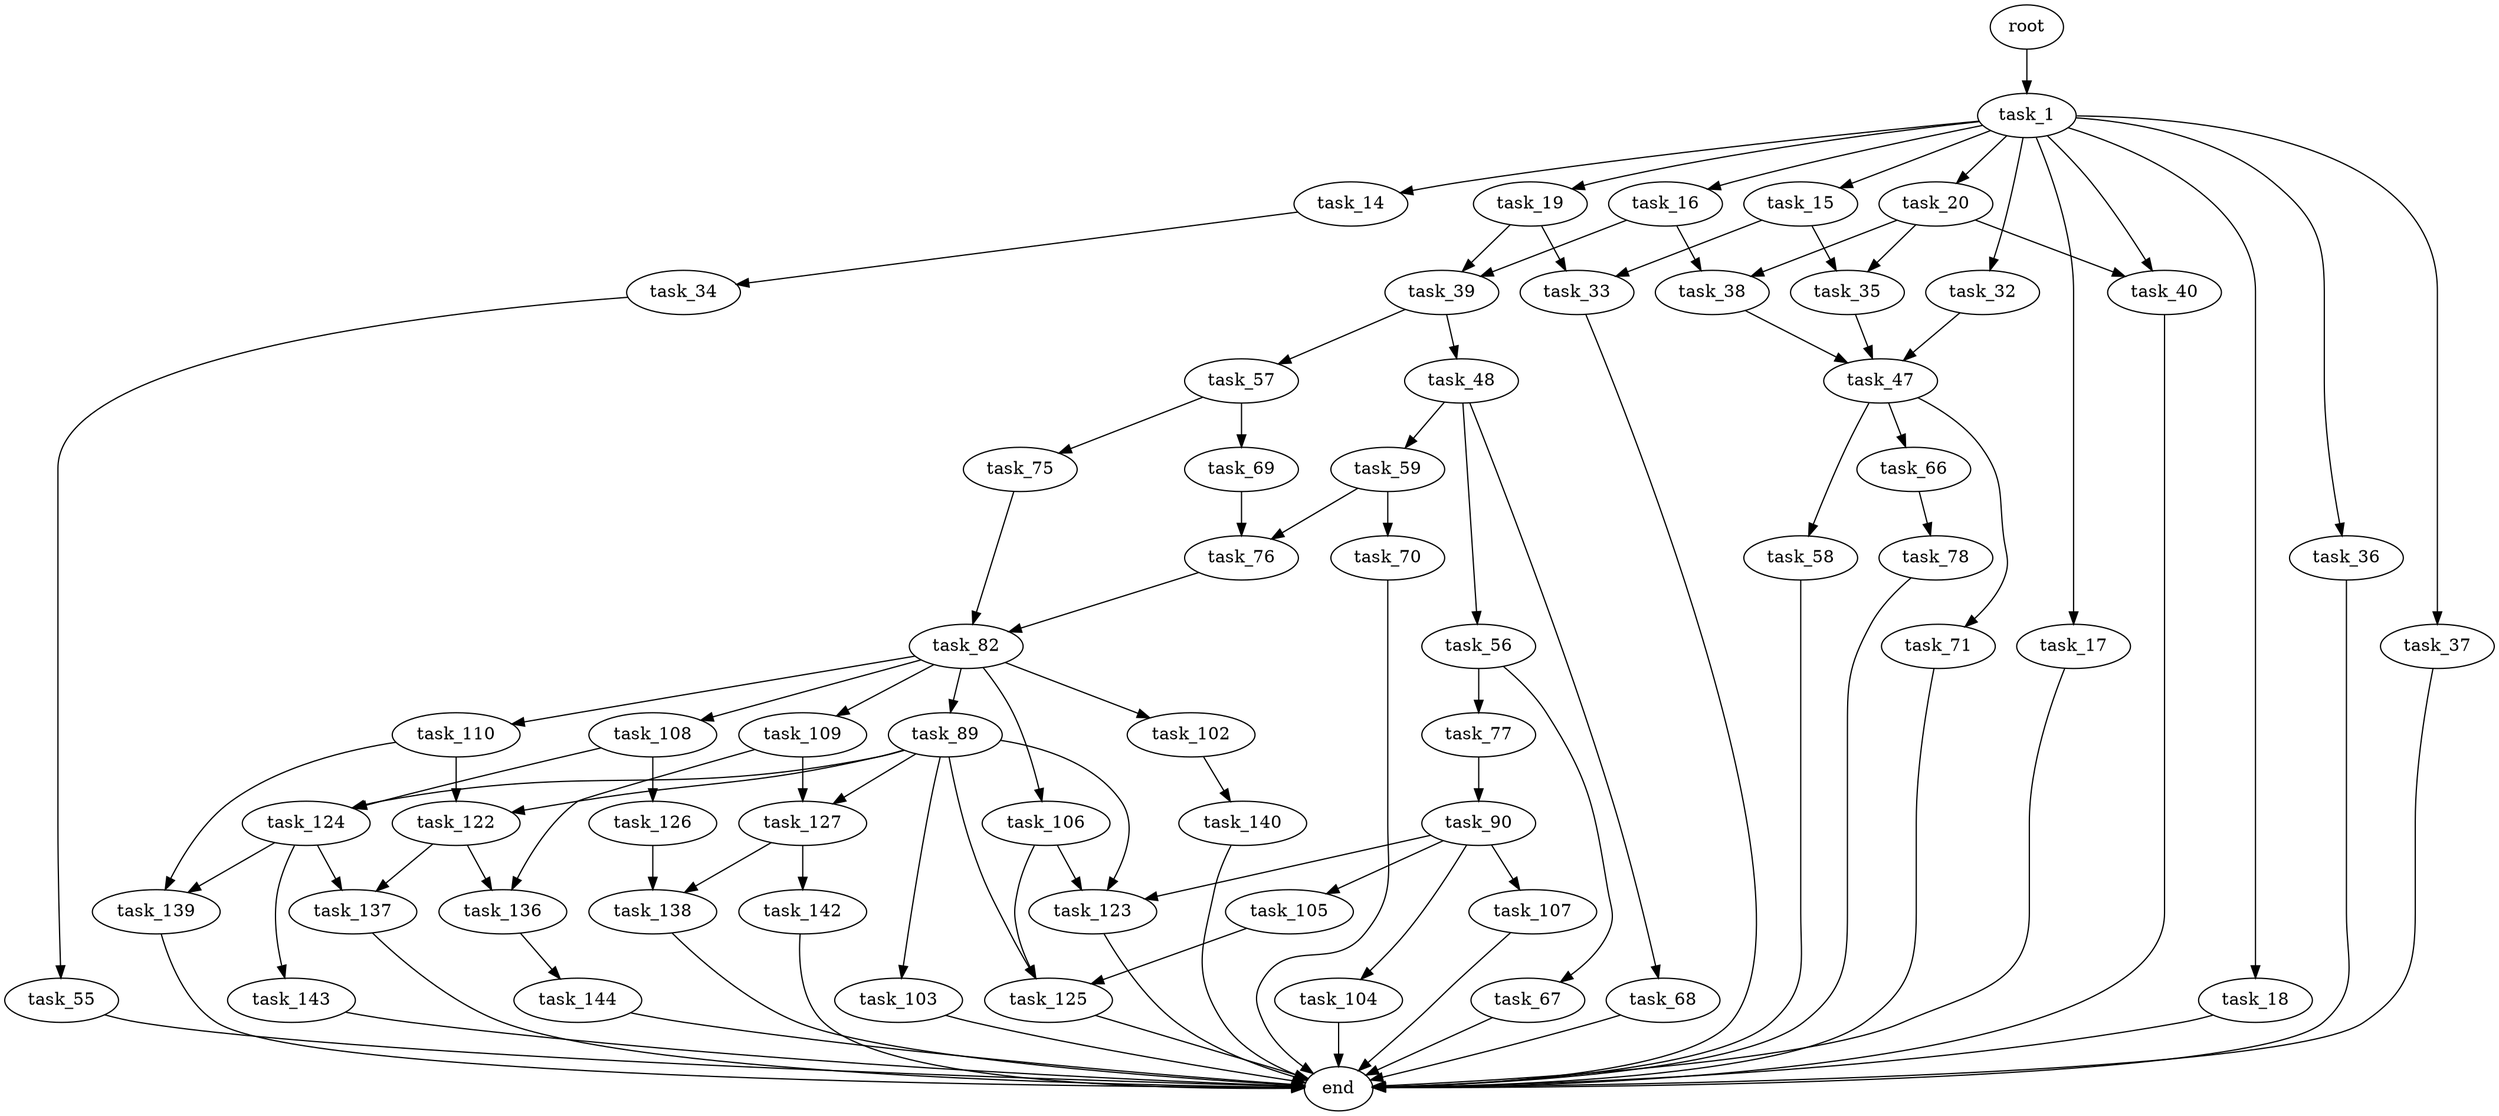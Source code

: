 digraph G {
  root [size="0.000000"];
  task_1 [size="68719476736.000000"];
  task_14 [size="99296064761.000000"];
  task_15 [size="1337728106.000000"];
  task_16 [size="25597388795.000000"];
  task_17 [size="10475146973.000000"];
  task_18 [size="2020965577.000000"];
  task_19 [size="46603027217.000000"];
  task_20 [size="57531153702.000000"];
  task_32 [size="80197017035.000000"];
  task_33 [size="14557470188.000000"];
  task_34 [size="187915852631.000000"];
  task_35 [size="68719476736.000000"];
  task_36 [size="11560918514.000000"];
  task_37 [size="231928233984.000000"];
  task_38 [size="5485139914.000000"];
  task_39 [size="315323952471.000000"];
  task_40 [size="7338451067.000000"];
  task_47 [size="3800062312.000000"];
  task_48 [size="41490045893.000000"];
  task_55 [size="24385163237.000000"];
  task_56 [size="782757789696.000000"];
  task_57 [size="7814371284.000000"];
  task_58 [size="25347827461.000000"];
  task_59 [size="21393121256.000000"];
  task_66 [size="1073741824000.000000"];
  task_67 [size="194628662639.000000"];
  task_68 [size="8166889627.000000"];
  task_69 [size="231928233984.000000"];
  task_70 [size="853195710137.000000"];
  task_71 [size="24599655432.000000"];
  task_75 [size="104022411161.000000"];
  task_76 [size="26396663078.000000"];
  task_77 [size="1073741824000.000000"];
  task_78 [size="931270922236.000000"];
  task_82 [size="2169696493.000000"];
  task_89 [size="67736944946.000000"];
  task_90 [size="231928233984.000000"];
  task_102 [size="378695953701.000000"];
  task_103 [size="118863639040.000000"];
  task_104 [size="68719476736.000000"];
  task_105 [size="13034273187.000000"];
  task_106 [size="4059333271.000000"];
  task_107 [size="68719476736.000000"];
  task_108 [size="3610502261.000000"];
  task_109 [size="134217728000.000000"];
  task_110 [size="20174473943.000000"];
  task_122 [size="134217728000.000000"];
  task_123 [size="782757789696.000000"];
  task_124 [size="21030158383.000000"];
  task_125 [size="231928233984.000000"];
  task_126 [size="115259644638.000000"];
  task_127 [size="338718482870.000000"];
  task_136 [size="28991029248.000000"];
  task_137 [size="215422008371.000000"];
  task_138 [size="1119356160.000000"];
  task_139 [size="25882237665.000000"];
  task_140 [size="1226605911.000000"];
  task_142 [size="134217728000.000000"];
  task_143 [size="212829278694.000000"];
  task_144 [size="8589934592.000000"];
  end [size="0.000000"];

  root -> task_1 [size="1.000000"];
  task_1 -> task_14 [size="134217728.000000"];
  task_1 -> task_15 [size="134217728.000000"];
  task_1 -> task_16 [size="134217728.000000"];
  task_1 -> task_17 [size="134217728.000000"];
  task_1 -> task_18 [size="134217728.000000"];
  task_1 -> task_19 [size="134217728.000000"];
  task_1 -> task_20 [size="134217728.000000"];
  task_1 -> task_32 [size="134217728.000000"];
  task_1 -> task_36 [size="134217728.000000"];
  task_1 -> task_37 [size="134217728.000000"];
  task_1 -> task_40 [size="134217728.000000"];
  task_14 -> task_34 [size="75497472.000000"];
  task_15 -> task_33 [size="33554432.000000"];
  task_15 -> task_35 [size="33554432.000000"];
  task_16 -> task_38 [size="411041792.000000"];
  task_16 -> task_39 [size="411041792.000000"];
  task_17 -> end [size="1.000000"];
  task_18 -> end [size="1.000000"];
  task_19 -> task_33 [size="33554432.000000"];
  task_19 -> task_39 [size="33554432.000000"];
  task_20 -> task_35 [size="209715200.000000"];
  task_20 -> task_38 [size="209715200.000000"];
  task_20 -> task_40 [size="209715200.000000"];
  task_32 -> task_47 [size="75497472.000000"];
  task_33 -> end [size="1.000000"];
  task_34 -> task_55 [size="411041792.000000"];
  task_35 -> task_47 [size="134217728.000000"];
  task_36 -> end [size="1.000000"];
  task_37 -> end [size="1.000000"];
  task_38 -> task_47 [size="209715200.000000"];
  task_39 -> task_48 [size="536870912.000000"];
  task_39 -> task_57 [size="536870912.000000"];
  task_40 -> end [size="1.000000"];
  task_47 -> task_58 [size="75497472.000000"];
  task_47 -> task_66 [size="75497472.000000"];
  task_47 -> task_71 [size="75497472.000000"];
  task_48 -> task_56 [size="679477248.000000"];
  task_48 -> task_59 [size="679477248.000000"];
  task_48 -> task_68 [size="679477248.000000"];
  task_55 -> end [size="1.000000"];
  task_56 -> task_67 [size="679477248.000000"];
  task_56 -> task_77 [size="679477248.000000"];
  task_57 -> task_69 [size="134217728.000000"];
  task_57 -> task_75 [size="134217728.000000"];
  task_58 -> end [size="1.000000"];
  task_59 -> task_70 [size="536870912.000000"];
  task_59 -> task_76 [size="536870912.000000"];
  task_66 -> task_78 [size="838860800.000000"];
  task_67 -> end [size="1.000000"];
  task_68 -> end [size="1.000000"];
  task_69 -> task_76 [size="301989888.000000"];
  task_70 -> end [size="1.000000"];
  task_71 -> end [size="1.000000"];
  task_75 -> task_82 [size="75497472.000000"];
  task_76 -> task_82 [size="679477248.000000"];
  task_77 -> task_90 [size="838860800.000000"];
  task_78 -> end [size="1.000000"];
  task_82 -> task_89 [size="134217728.000000"];
  task_82 -> task_102 [size="134217728.000000"];
  task_82 -> task_106 [size="134217728.000000"];
  task_82 -> task_108 [size="134217728.000000"];
  task_82 -> task_109 [size="134217728.000000"];
  task_82 -> task_110 [size="134217728.000000"];
  task_89 -> task_103 [size="75497472.000000"];
  task_89 -> task_122 [size="75497472.000000"];
  task_89 -> task_123 [size="75497472.000000"];
  task_89 -> task_124 [size="75497472.000000"];
  task_89 -> task_125 [size="75497472.000000"];
  task_89 -> task_127 [size="75497472.000000"];
  task_90 -> task_104 [size="301989888.000000"];
  task_90 -> task_105 [size="301989888.000000"];
  task_90 -> task_107 [size="301989888.000000"];
  task_90 -> task_123 [size="301989888.000000"];
  task_102 -> task_140 [size="838860800.000000"];
  task_103 -> end [size="1.000000"];
  task_104 -> end [size="1.000000"];
  task_105 -> task_125 [size="679477248.000000"];
  task_106 -> task_123 [size="134217728.000000"];
  task_106 -> task_125 [size="134217728.000000"];
  task_107 -> end [size="1.000000"];
  task_108 -> task_124 [size="134217728.000000"];
  task_108 -> task_126 [size="134217728.000000"];
  task_109 -> task_127 [size="209715200.000000"];
  task_109 -> task_136 [size="209715200.000000"];
  task_110 -> task_122 [size="33554432.000000"];
  task_110 -> task_139 [size="33554432.000000"];
  task_122 -> task_136 [size="209715200.000000"];
  task_122 -> task_137 [size="209715200.000000"];
  task_123 -> end [size="1.000000"];
  task_124 -> task_137 [size="75497472.000000"];
  task_124 -> task_139 [size="75497472.000000"];
  task_124 -> task_143 [size="75497472.000000"];
  task_125 -> end [size="1.000000"];
  task_126 -> task_138 [size="411041792.000000"];
  task_127 -> task_138 [size="301989888.000000"];
  task_127 -> task_142 [size="301989888.000000"];
  task_136 -> task_144 [size="75497472.000000"];
  task_137 -> end [size="1.000000"];
  task_138 -> end [size="1.000000"];
  task_139 -> end [size="1.000000"];
  task_140 -> end [size="1.000000"];
  task_142 -> end [size="1.000000"];
  task_143 -> end [size="1.000000"];
  task_144 -> end [size="1.000000"];
}
